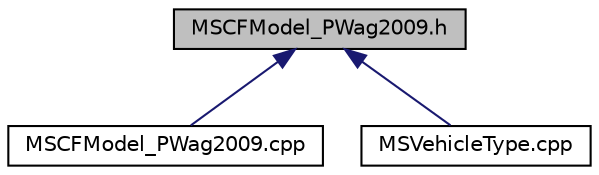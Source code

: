 digraph "MSCFModel_PWag2009.h"
{
  edge [fontname="Helvetica",fontsize="10",labelfontname="Helvetica",labelfontsize="10"];
  node [fontname="Helvetica",fontsize="10",shape=record];
  Node18 [label="MSCFModel_PWag2009.h",height=0.2,width=0.4,color="black", fillcolor="grey75", style="filled", fontcolor="black"];
  Node18 -> Node19 [dir="back",color="midnightblue",fontsize="10",style="solid",fontname="Helvetica"];
  Node19 [label="MSCFModel_PWag2009.cpp",height=0.2,width=0.4,color="black", fillcolor="white", style="filled",URL="$d7/d08/_m_s_c_f_model___p_wag2009_8cpp.html"];
  Node18 -> Node20 [dir="back",color="midnightblue",fontsize="10",style="solid",fontname="Helvetica"];
  Node20 [label="MSVehicleType.cpp",height=0.2,width=0.4,color="black", fillcolor="white", style="filled",URL="$d1/d63/_m_s_vehicle_type_8cpp.html"];
}
